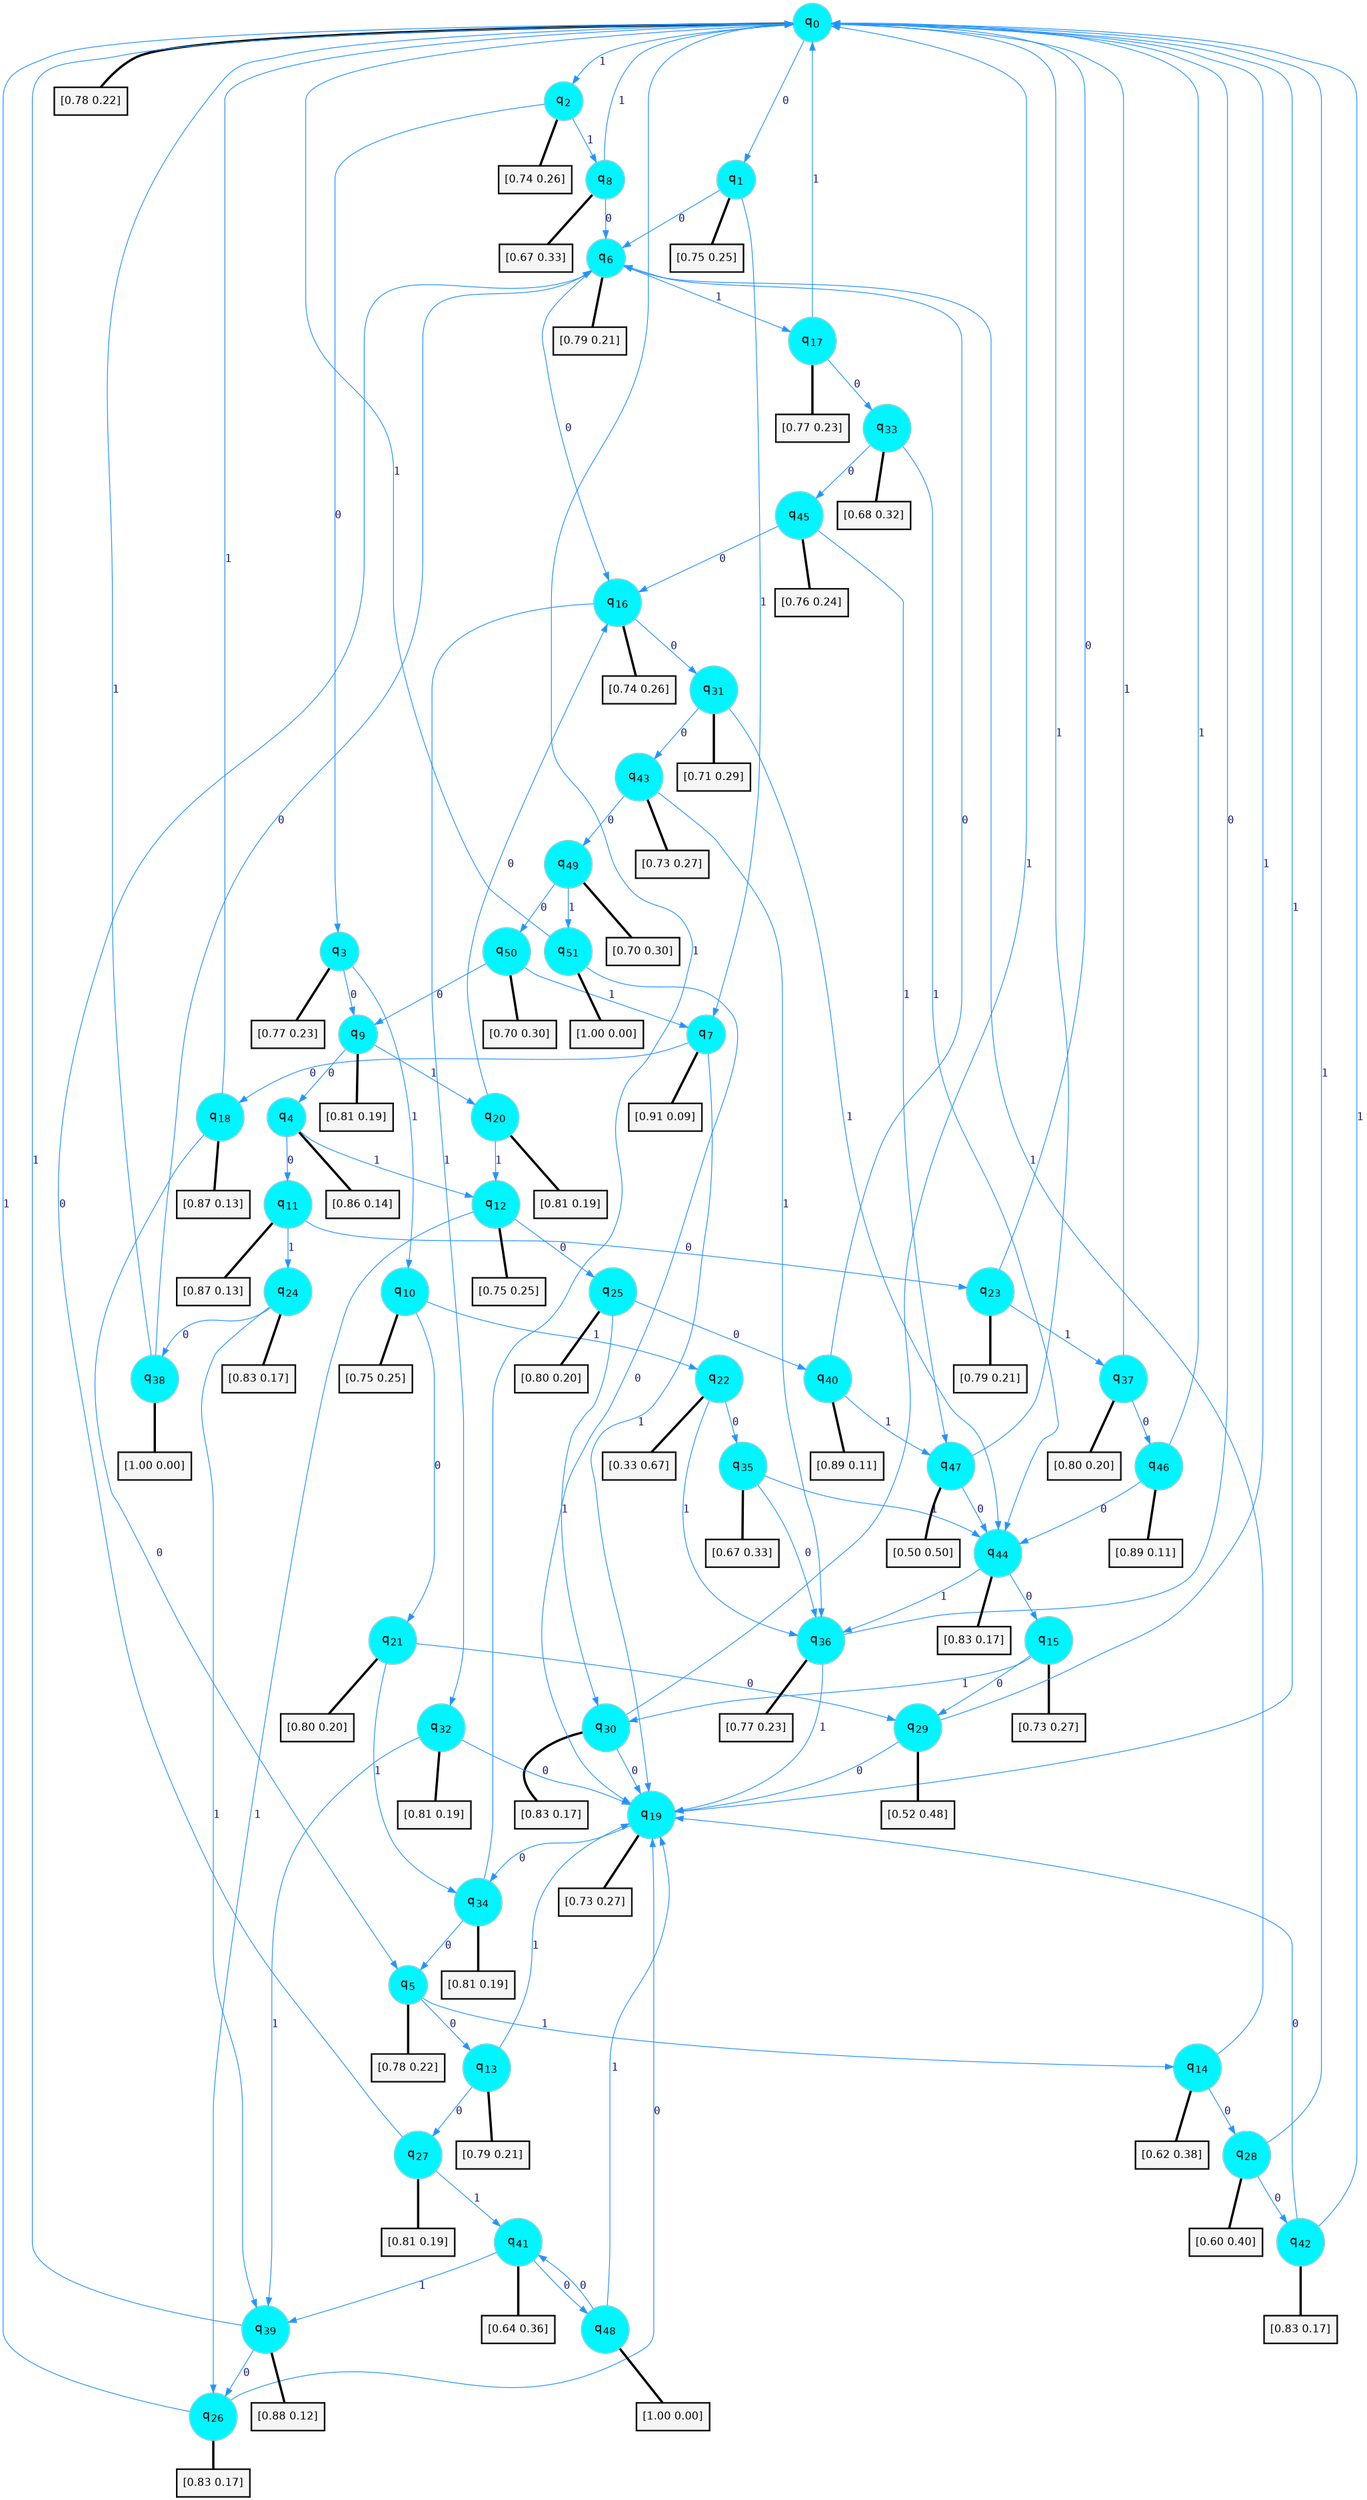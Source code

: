 digraph G {
graph [
bgcolor=transparent, dpi=300, rankdir=TD, size="40,25"];
node [
color=gray, fillcolor=turquoise1, fontcolor=black, fontname=Helvetica, fontsize=16, fontweight=bold, shape=circle, style=filled];
edge [
arrowsize=1, color=dodgerblue1, fontcolor=midnightblue, fontname=courier, fontweight=bold, penwidth=1, style=solid, weight=20];
0[label=<q<SUB>0</SUB>>];
1[label=<q<SUB>1</SUB>>];
2[label=<q<SUB>2</SUB>>];
3[label=<q<SUB>3</SUB>>];
4[label=<q<SUB>4</SUB>>];
5[label=<q<SUB>5</SUB>>];
6[label=<q<SUB>6</SUB>>];
7[label=<q<SUB>7</SUB>>];
8[label=<q<SUB>8</SUB>>];
9[label=<q<SUB>9</SUB>>];
10[label=<q<SUB>10</SUB>>];
11[label=<q<SUB>11</SUB>>];
12[label=<q<SUB>12</SUB>>];
13[label=<q<SUB>13</SUB>>];
14[label=<q<SUB>14</SUB>>];
15[label=<q<SUB>15</SUB>>];
16[label=<q<SUB>16</SUB>>];
17[label=<q<SUB>17</SUB>>];
18[label=<q<SUB>18</SUB>>];
19[label=<q<SUB>19</SUB>>];
20[label=<q<SUB>20</SUB>>];
21[label=<q<SUB>21</SUB>>];
22[label=<q<SUB>22</SUB>>];
23[label=<q<SUB>23</SUB>>];
24[label=<q<SUB>24</SUB>>];
25[label=<q<SUB>25</SUB>>];
26[label=<q<SUB>26</SUB>>];
27[label=<q<SUB>27</SUB>>];
28[label=<q<SUB>28</SUB>>];
29[label=<q<SUB>29</SUB>>];
30[label=<q<SUB>30</SUB>>];
31[label=<q<SUB>31</SUB>>];
32[label=<q<SUB>32</SUB>>];
33[label=<q<SUB>33</SUB>>];
34[label=<q<SUB>34</SUB>>];
35[label=<q<SUB>35</SUB>>];
36[label=<q<SUB>36</SUB>>];
37[label=<q<SUB>37</SUB>>];
38[label=<q<SUB>38</SUB>>];
39[label=<q<SUB>39</SUB>>];
40[label=<q<SUB>40</SUB>>];
41[label=<q<SUB>41</SUB>>];
42[label=<q<SUB>42</SUB>>];
43[label=<q<SUB>43</SUB>>];
44[label=<q<SUB>44</SUB>>];
45[label=<q<SUB>45</SUB>>];
46[label=<q<SUB>46</SUB>>];
47[label=<q<SUB>47</SUB>>];
48[label=<q<SUB>48</SUB>>];
49[label=<q<SUB>49</SUB>>];
50[label=<q<SUB>50</SUB>>];
51[label=<q<SUB>51</SUB>>];
52[label="[0.78 0.22]", shape=box,fontcolor=black, fontname=Helvetica, fontsize=14, penwidth=2, fillcolor=whitesmoke,color=black];
53[label="[0.75 0.25]", shape=box,fontcolor=black, fontname=Helvetica, fontsize=14, penwidth=2, fillcolor=whitesmoke,color=black];
54[label="[0.74 0.26]", shape=box,fontcolor=black, fontname=Helvetica, fontsize=14, penwidth=2, fillcolor=whitesmoke,color=black];
55[label="[0.77 0.23]", shape=box,fontcolor=black, fontname=Helvetica, fontsize=14, penwidth=2, fillcolor=whitesmoke,color=black];
56[label="[0.86 0.14]", shape=box,fontcolor=black, fontname=Helvetica, fontsize=14, penwidth=2, fillcolor=whitesmoke,color=black];
57[label="[0.78 0.22]", shape=box,fontcolor=black, fontname=Helvetica, fontsize=14, penwidth=2, fillcolor=whitesmoke,color=black];
58[label="[0.79 0.21]", shape=box,fontcolor=black, fontname=Helvetica, fontsize=14, penwidth=2, fillcolor=whitesmoke,color=black];
59[label="[0.91 0.09]", shape=box,fontcolor=black, fontname=Helvetica, fontsize=14, penwidth=2, fillcolor=whitesmoke,color=black];
60[label="[0.67 0.33]", shape=box,fontcolor=black, fontname=Helvetica, fontsize=14, penwidth=2, fillcolor=whitesmoke,color=black];
61[label="[0.81 0.19]", shape=box,fontcolor=black, fontname=Helvetica, fontsize=14, penwidth=2, fillcolor=whitesmoke,color=black];
62[label="[0.75 0.25]", shape=box,fontcolor=black, fontname=Helvetica, fontsize=14, penwidth=2, fillcolor=whitesmoke,color=black];
63[label="[0.87 0.13]", shape=box,fontcolor=black, fontname=Helvetica, fontsize=14, penwidth=2, fillcolor=whitesmoke,color=black];
64[label="[0.75 0.25]", shape=box,fontcolor=black, fontname=Helvetica, fontsize=14, penwidth=2, fillcolor=whitesmoke,color=black];
65[label="[0.79 0.21]", shape=box,fontcolor=black, fontname=Helvetica, fontsize=14, penwidth=2, fillcolor=whitesmoke,color=black];
66[label="[0.62 0.38]", shape=box,fontcolor=black, fontname=Helvetica, fontsize=14, penwidth=2, fillcolor=whitesmoke,color=black];
67[label="[0.73 0.27]", shape=box,fontcolor=black, fontname=Helvetica, fontsize=14, penwidth=2, fillcolor=whitesmoke,color=black];
68[label="[0.74 0.26]", shape=box,fontcolor=black, fontname=Helvetica, fontsize=14, penwidth=2, fillcolor=whitesmoke,color=black];
69[label="[0.77 0.23]", shape=box,fontcolor=black, fontname=Helvetica, fontsize=14, penwidth=2, fillcolor=whitesmoke,color=black];
70[label="[0.87 0.13]", shape=box,fontcolor=black, fontname=Helvetica, fontsize=14, penwidth=2, fillcolor=whitesmoke,color=black];
71[label="[0.73 0.27]", shape=box,fontcolor=black, fontname=Helvetica, fontsize=14, penwidth=2, fillcolor=whitesmoke,color=black];
72[label="[0.81 0.19]", shape=box,fontcolor=black, fontname=Helvetica, fontsize=14, penwidth=2, fillcolor=whitesmoke,color=black];
73[label="[0.80 0.20]", shape=box,fontcolor=black, fontname=Helvetica, fontsize=14, penwidth=2, fillcolor=whitesmoke,color=black];
74[label="[0.33 0.67]", shape=box,fontcolor=black, fontname=Helvetica, fontsize=14, penwidth=2, fillcolor=whitesmoke,color=black];
75[label="[0.79 0.21]", shape=box,fontcolor=black, fontname=Helvetica, fontsize=14, penwidth=2, fillcolor=whitesmoke,color=black];
76[label="[0.83 0.17]", shape=box,fontcolor=black, fontname=Helvetica, fontsize=14, penwidth=2, fillcolor=whitesmoke,color=black];
77[label="[0.80 0.20]", shape=box,fontcolor=black, fontname=Helvetica, fontsize=14, penwidth=2, fillcolor=whitesmoke,color=black];
78[label="[0.83 0.17]", shape=box,fontcolor=black, fontname=Helvetica, fontsize=14, penwidth=2, fillcolor=whitesmoke,color=black];
79[label="[0.81 0.19]", shape=box,fontcolor=black, fontname=Helvetica, fontsize=14, penwidth=2, fillcolor=whitesmoke,color=black];
80[label="[0.60 0.40]", shape=box,fontcolor=black, fontname=Helvetica, fontsize=14, penwidth=2, fillcolor=whitesmoke,color=black];
81[label="[0.52 0.48]", shape=box,fontcolor=black, fontname=Helvetica, fontsize=14, penwidth=2, fillcolor=whitesmoke,color=black];
82[label="[0.83 0.17]", shape=box,fontcolor=black, fontname=Helvetica, fontsize=14, penwidth=2, fillcolor=whitesmoke,color=black];
83[label="[0.71 0.29]", shape=box,fontcolor=black, fontname=Helvetica, fontsize=14, penwidth=2, fillcolor=whitesmoke,color=black];
84[label="[0.81 0.19]", shape=box,fontcolor=black, fontname=Helvetica, fontsize=14, penwidth=2, fillcolor=whitesmoke,color=black];
85[label="[0.68 0.32]", shape=box,fontcolor=black, fontname=Helvetica, fontsize=14, penwidth=2, fillcolor=whitesmoke,color=black];
86[label="[0.81 0.19]", shape=box,fontcolor=black, fontname=Helvetica, fontsize=14, penwidth=2, fillcolor=whitesmoke,color=black];
87[label="[0.67 0.33]", shape=box,fontcolor=black, fontname=Helvetica, fontsize=14, penwidth=2, fillcolor=whitesmoke,color=black];
88[label="[0.77 0.23]", shape=box,fontcolor=black, fontname=Helvetica, fontsize=14, penwidth=2, fillcolor=whitesmoke,color=black];
89[label="[0.80 0.20]", shape=box,fontcolor=black, fontname=Helvetica, fontsize=14, penwidth=2, fillcolor=whitesmoke,color=black];
90[label="[1.00 0.00]", shape=box,fontcolor=black, fontname=Helvetica, fontsize=14, penwidth=2, fillcolor=whitesmoke,color=black];
91[label="[0.88 0.12]", shape=box,fontcolor=black, fontname=Helvetica, fontsize=14, penwidth=2, fillcolor=whitesmoke,color=black];
92[label="[0.89 0.11]", shape=box,fontcolor=black, fontname=Helvetica, fontsize=14, penwidth=2, fillcolor=whitesmoke,color=black];
93[label="[0.64 0.36]", shape=box,fontcolor=black, fontname=Helvetica, fontsize=14, penwidth=2, fillcolor=whitesmoke,color=black];
94[label="[0.83 0.17]", shape=box,fontcolor=black, fontname=Helvetica, fontsize=14, penwidth=2, fillcolor=whitesmoke,color=black];
95[label="[0.73 0.27]", shape=box,fontcolor=black, fontname=Helvetica, fontsize=14, penwidth=2, fillcolor=whitesmoke,color=black];
96[label="[0.83 0.17]", shape=box,fontcolor=black, fontname=Helvetica, fontsize=14, penwidth=2, fillcolor=whitesmoke,color=black];
97[label="[0.76 0.24]", shape=box,fontcolor=black, fontname=Helvetica, fontsize=14, penwidth=2, fillcolor=whitesmoke,color=black];
98[label="[0.89 0.11]", shape=box,fontcolor=black, fontname=Helvetica, fontsize=14, penwidth=2, fillcolor=whitesmoke,color=black];
99[label="[0.50 0.50]", shape=box,fontcolor=black, fontname=Helvetica, fontsize=14, penwidth=2, fillcolor=whitesmoke,color=black];
100[label="[1.00 0.00]", shape=box,fontcolor=black, fontname=Helvetica, fontsize=14, penwidth=2, fillcolor=whitesmoke,color=black];
101[label="[0.70 0.30]", shape=box,fontcolor=black, fontname=Helvetica, fontsize=14, penwidth=2, fillcolor=whitesmoke,color=black];
102[label="[0.70 0.30]", shape=box,fontcolor=black, fontname=Helvetica, fontsize=14, penwidth=2, fillcolor=whitesmoke,color=black];
103[label="[1.00 0.00]", shape=box,fontcolor=black, fontname=Helvetica, fontsize=14, penwidth=2, fillcolor=whitesmoke,color=black];
0->1 [label=0];
0->2 [label=1];
0->52 [arrowhead=none, penwidth=3,color=black];
1->6 [label=0];
1->7 [label=1];
1->53 [arrowhead=none, penwidth=3,color=black];
2->3 [label=0];
2->8 [label=1];
2->54 [arrowhead=none, penwidth=3,color=black];
3->9 [label=0];
3->10 [label=1];
3->55 [arrowhead=none, penwidth=3,color=black];
4->11 [label=0];
4->12 [label=1];
4->56 [arrowhead=none, penwidth=3,color=black];
5->13 [label=0];
5->14 [label=1];
5->57 [arrowhead=none, penwidth=3,color=black];
6->16 [label=0];
6->17 [label=1];
6->58 [arrowhead=none, penwidth=3,color=black];
7->18 [label=0];
7->19 [label=1];
7->59 [arrowhead=none, penwidth=3,color=black];
8->6 [label=0];
8->0 [label=1];
8->60 [arrowhead=none, penwidth=3,color=black];
9->4 [label=0];
9->20 [label=1];
9->61 [arrowhead=none, penwidth=3,color=black];
10->21 [label=0];
10->22 [label=1];
10->62 [arrowhead=none, penwidth=3,color=black];
11->23 [label=0];
11->24 [label=1];
11->63 [arrowhead=none, penwidth=3,color=black];
12->25 [label=0];
12->26 [label=1];
12->64 [arrowhead=none, penwidth=3,color=black];
13->27 [label=0];
13->19 [label=1];
13->65 [arrowhead=none, penwidth=3,color=black];
14->28 [label=0];
14->6 [label=1];
14->66 [arrowhead=none, penwidth=3,color=black];
15->29 [label=0];
15->30 [label=1];
15->67 [arrowhead=none, penwidth=3,color=black];
16->31 [label=0];
16->32 [label=1];
16->68 [arrowhead=none, penwidth=3,color=black];
17->33 [label=0];
17->0 [label=1];
17->69 [arrowhead=none, penwidth=3,color=black];
18->5 [label=0];
18->0 [label=1];
18->70 [arrowhead=none, penwidth=3,color=black];
19->34 [label=0];
19->0 [label=1];
19->71 [arrowhead=none, penwidth=3,color=black];
20->16 [label=0];
20->12 [label=1];
20->72 [arrowhead=none, penwidth=3,color=black];
21->29 [label=0];
21->34 [label=1];
21->73 [arrowhead=none, penwidth=3,color=black];
22->35 [label=0];
22->36 [label=1];
22->74 [arrowhead=none, penwidth=3,color=black];
23->0 [label=0];
23->37 [label=1];
23->75 [arrowhead=none, penwidth=3,color=black];
24->38 [label=0];
24->39 [label=1];
24->76 [arrowhead=none, penwidth=3,color=black];
25->40 [label=0];
25->30 [label=1];
25->77 [arrowhead=none, penwidth=3,color=black];
26->19 [label=0];
26->0 [label=1];
26->78 [arrowhead=none, penwidth=3,color=black];
27->6 [label=0];
27->41 [label=1];
27->79 [arrowhead=none, penwidth=3,color=black];
28->42 [label=0];
28->0 [label=1];
28->80 [arrowhead=none, penwidth=3,color=black];
29->19 [label=0];
29->0 [label=1];
29->81 [arrowhead=none, penwidth=3,color=black];
30->19 [label=0];
30->0 [label=1];
30->82 [arrowhead=none, penwidth=3,color=black];
31->43 [label=0];
31->44 [label=1];
31->83 [arrowhead=none, penwidth=3,color=black];
32->19 [label=0];
32->39 [label=1];
32->84 [arrowhead=none, penwidth=3,color=black];
33->45 [label=0];
33->44 [label=1];
33->85 [arrowhead=none, penwidth=3,color=black];
34->5 [label=0];
34->0 [label=1];
34->86 [arrowhead=none, penwidth=3,color=black];
35->36 [label=0];
35->44 [label=1];
35->87 [arrowhead=none, penwidth=3,color=black];
36->0 [label=0];
36->19 [label=1];
36->88 [arrowhead=none, penwidth=3,color=black];
37->46 [label=0];
37->0 [label=1];
37->89 [arrowhead=none, penwidth=3,color=black];
38->6 [label=0];
38->0 [label=1];
38->90 [arrowhead=none, penwidth=3,color=black];
39->26 [label=0];
39->0 [label=1];
39->91 [arrowhead=none, penwidth=3,color=black];
40->6 [label=0];
40->47 [label=1];
40->92 [arrowhead=none, penwidth=3,color=black];
41->48 [label=0];
41->39 [label=1];
41->93 [arrowhead=none, penwidth=3,color=black];
42->19 [label=0];
42->0 [label=1];
42->94 [arrowhead=none, penwidth=3,color=black];
43->49 [label=0];
43->36 [label=1];
43->95 [arrowhead=none, penwidth=3,color=black];
44->15 [label=0];
44->36 [label=1];
44->96 [arrowhead=none, penwidth=3,color=black];
45->16 [label=0];
45->47 [label=1];
45->97 [arrowhead=none, penwidth=3,color=black];
46->44 [label=0];
46->0 [label=1];
46->98 [arrowhead=none, penwidth=3,color=black];
47->44 [label=0];
47->0 [label=1];
47->99 [arrowhead=none, penwidth=3,color=black];
48->41 [label=0];
48->19 [label=1];
48->100 [arrowhead=none, penwidth=3,color=black];
49->50 [label=0];
49->51 [label=1];
49->101 [arrowhead=none, penwidth=3,color=black];
50->9 [label=0];
50->7 [label=1];
50->102 [arrowhead=none, penwidth=3,color=black];
51->19 [label=0];
51->0 [label=1];
51->103 [arrowhead=none, penwidth=3,color=black];
}
